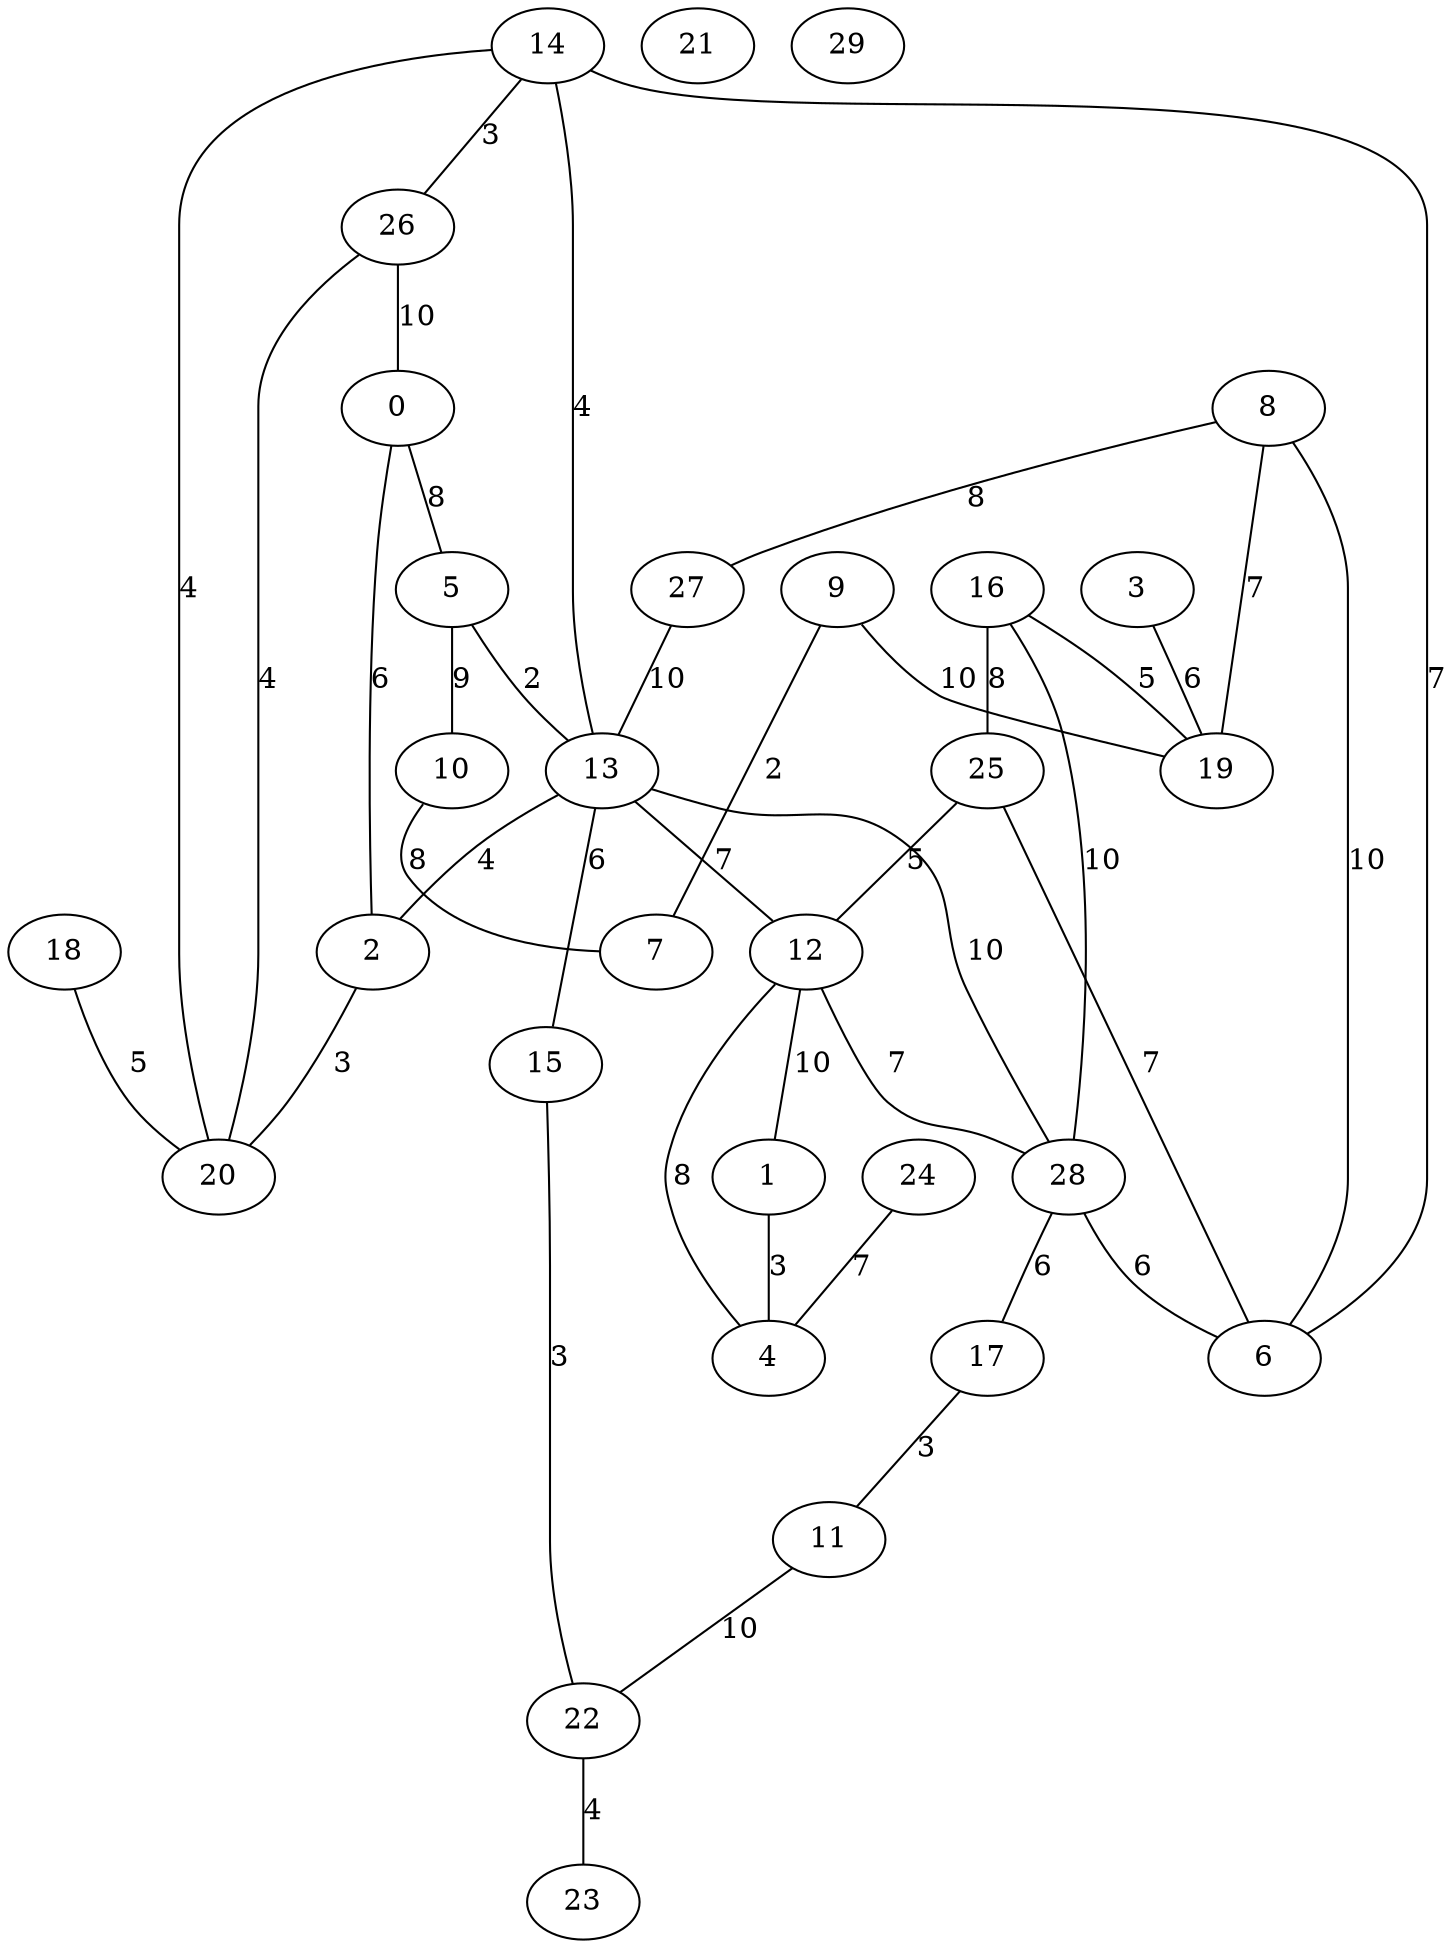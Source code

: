 graph {
	0 [label=0]
	1 [label=1]
	2 [label=2]
	3 [label=3]
	4 [label=4]
	5 [label=5]
	6 [label=6]
	7 [label=7]
	8 [label=8]
	9 [label=9]
	10 [label=10]
	11 [label=11]
	12 [label=12]
	13 [label=13]
	14 [label=14]
	15 [label=15]
	16 [label=16]
	17 [label=17]
	18 [label=18]
	19 [label=19]
	20 [label=20]
	21 [label=21]
	22 [label=22]
	23 [label=23]
	24 [label=24]
	25 [label=25]
	26 [label=26]
	27 [label=27]
	28 [label=28]
	29 [label=29]
	16 -- 19 [label=5]
	3 -- 19 [label=6]
	9 -- 19 [label=10]
	10 -- 7 [label=8]
	5 -- 13 [label=2]
	9 -- 7 [label=2]
	8 -- 6 [label=10]
	24 -- 4 [label=7]
	14 -- 26 [label=3]
	14 -- 20 [label=4]
	22 -- 23 [label=4]
	13 -- 15 [label=6]
	16 -- 25 [label=8]
	27 -- 13 [label=10]
	14 -- 6 [label=7]
	16 -- 28 [label=10]
	5 -- 10 [label=9]
	15 -- 22 [label=3]
	2 -- 20 [label=3]
	13 -- 12 [label=7]
	4 -- 12 [label=8]
	28 -- 6 [label=6]
	17 -- 11 [label=3]
	0 -- 5 [label=8]
	25 -- 6 [label=7]
	28 -- 17 [label=6]
	12 -- 1 [label=10]
	26 -- 0 [label=10]
	13 -- 2 [label=4]
	26 -- 20 [label=4]
	8 -- 19 [label=7]
	8 -- 27 [label=8]
	28 -- 13 [label=10]
	18 -- 20 [label=5]
	14 -- 13 [label=4]
	0 -- 2 [label=6]
	12 -- 28 [label=7]
	1 -- 4 [label=3]
	11 -- 22 [label=10]
	25 -- 12 [label=5]
}
